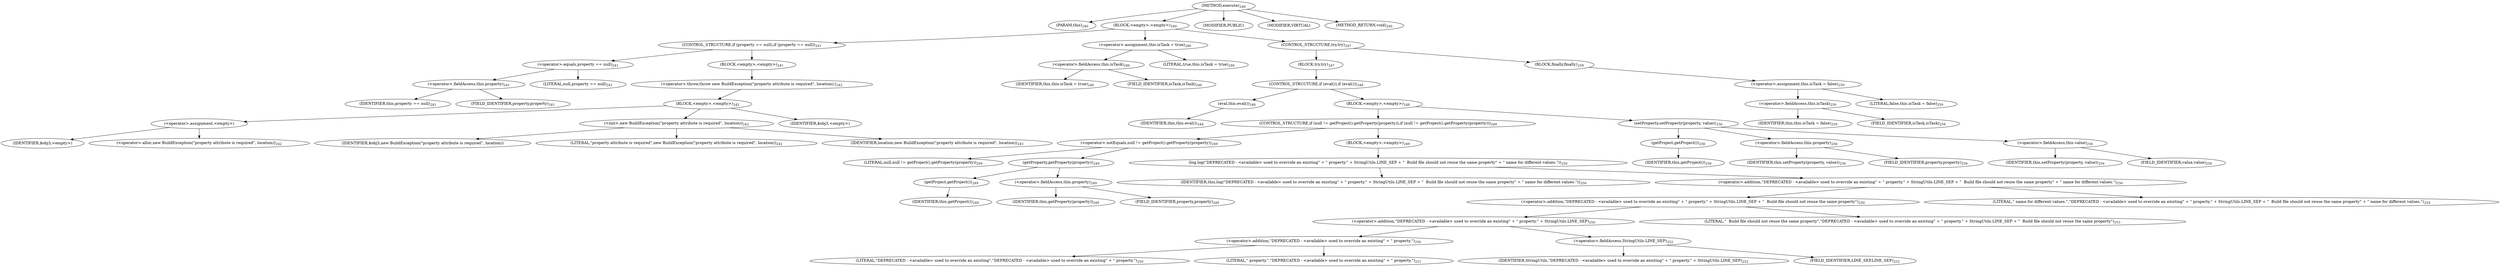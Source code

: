 digraph "execute" {  
"313" [label = <(METHOD,execute)<SUB>240</SUB>> ]
"37" [label = <(PARAM,this)<SUB>240</SUB>> ]
"314" [label = <(BLOCK,&lt;empty&gt;,&lt;empty&gt;)<SUB>240</SUB>> ]
"315" [label = <(CONTROL_STRUCTURE,if (property == null),if (property == null))<SUB>241</SUB>> ]
"316" [label = <(&lt;operator&gt;.equals,property == null)<SUB>241</SUB>> ]
"317" [label = <(&lt;operator&gt;.fieldAccess,this.property)<SUB>241</SUB>> ]
"318" [label = <(IDENTIFIER,this,property == null)<SUB>241</SUB>> ]
"319" [label = <(FIELD_IDENTIFIER,property,property)<SUB>241</SUB>> ]
"320" [label = <(LITERAL,null,property == null)<SUB>241</SUB>> ]
"321" [label = <(BLOCK,&lt;empty&gt;,&lt;empty&gt;)<SUB>241</SUB>> ]
"322" [label = <(&lt;operator&gt;.throw,throw new BuildException(&quot;property attribute is required&quot;, location);)<SUB>242</SUB>> ]
"323" [label = <(BLOCK,&lt;empty&gt;,&lt;empty&gt;)<SUB>242</SUB>> ]
"324" [label = <(&lt;operator&gt;.assignment,&lt;empty&gt;)> ]
"325" [label = <(IDENTIFIER,$obj3,&lt;empty&gt;)> ]
"326" [label = <(&lt;operator&gt;.alloc,new BuildException(&quot;property attribute is required&quot;, location))<SUB>242</SUB>> ]
"327" [label = <(&lt;init&gt;,new BuildException(&quot;property attribute is required&quot;, location))<SUB>242</SUB>> ]
"328" [label = <(IDENTIFIER,$obj3,new BuildException(&quot;property attribute is required&quot;, location))> ]
"329" [label = <(LITERAL,&quot;property attribute is required&quot;,new BuildException(&quot;property attribute is required&quot;, location))<SUB>242</SUB>> ]
"330" [label = <(IDENTIFIER,location,new BuildException(&quot;property attribute is required&quot;, location))<SUB>243</SUB>> ]
"331" [label = <(IDENTIFIER,$obj3,&lt;empty&gt;)> ]
"332" [label = <(&lt;operator&gt;.assignment,this.isTask = true)<SUB>246</SUB>> ]
"333" [label = <(&lt;operator&gt;.fieldAccess,this.isTask)<SUB>246</SUB>> ]
"334" [label = <(IDENTIFIER,this,this.isTask = true)<SUB>246</SUB>> ]
"335" [label = <(FIELD_IDENTIFIER,isTask,isTask)<SUB>246</SUB>> ]
"336" [label = <(LITERAL,true,this.isTask = true)<SUB>246</SUB>> ]
"337" [label = <(CONTROL_STRUCTURE,try,try)<SUB>247</SUB>> ]
"338" [label = <(BLOCK,try,try)<SUB>247</SUB>> ]
"339" [label = <(CONTROL_STRUCTURE,if (eval()),if (eval()))<SUB>248</SUB>> ]
"340" [label = <(eval,this.eval())<SUB>248</SUB>> ]
"36" [label = <(IDENTIFIER,this,this.eval())<SUB>248</SUB>> ]
"341" [label = <(BLOCK,&lt;empty&gt;,&lt;empty&gt;)<SUB>248</SUB>> ]
"342" [label = <(CONTROL_STRUCTURE,if (null != getProject().getProperty(property)),if (null != getProject().getProperty(property)))<SUB>249</SUB>> ]
"343" [label = <(&lt;operator&gt;.notEquals,null != getProject().getProperty(property))<SUB>249</SUB>> ]
"344" [label = <(LITERAL,null,null != getProject().getProperty(property))<SUB>249</SUB>> ]
"345" [label = <(getProperty,getProperty(property))<SUB>249</SUB>> ]
"346" [label = <(getProject,getProject())<SUB>249</SUB>> ]
"38" [label = <(IDENTIFIER,this,getProject())<SUB>249</SUB>> ]
"347" [label = <(&lt;operator&gt;.fieldAccess,this.property)<SUB>249</SUB>> ]
"348" [label = <(IDENTIFIER,this,getProperty(property))<SUB>249</SUB>> ]
"349" [label = <(FIELD_IDENTIFIER,property,property)<SUB>249</SUB>> ]
"350" [label = <(BLOCK,&lt;empty&gt;,&lt;empty&gt;)<SUB>249</SUB>> ]
"351" [label = <(log,log(&quot;DEPRECATED - &lt;available&gt; used to override an existing&quot; + &quot; property.&quot; + StringUtils.LINE_SEP + &quot;  Build file should not reuse the same property&quot; + &quot; name for different values.&quot;))<SUB>250</SUB>> ]
"39" [label = <(IDENTIFIER,this,log(&quot;DEPRECATED - &lt;available&gt; used to override an existing&quot; + &quot; property.&quot; + StringUtils.LINE_SEP + &quot;  Build file should not reuse the same property&quot; + &quot; name for different values.&quot;))<SUB>250</SUB>> ]
"352" [label = <(&lt;operator&gt;.addition,&quot;DEPRECATED - &lt;available&gt; used to override an existing&quot; + &quot; property.&quot; + StringUtils.LINE_SEP + &quot;  Build file should not reuse the same property&quot; + &quot; name for different values.&quot;)<SUB>250</SUB>> ]
"353" [label = <(&lt;operator&gt;.addition,&quot;DEPRECATED - &lt;available&gt; used to override an existing&quot; + &quot; property.&quot; + StringUtils.LINE_SEP + &quot;  Build file should not reuse the same property&quot;)<SUB>250</SUB>> ]
"354" [label = <(&lt;operator&gt;.addition,&quot;DEPRECATED - &lt;available&gt; used to override an existing&quot; + &quot; property.&quot; + StringUtils.LINE_SEP)<SUB>250</SUB>> ]
"355" [label = <(&lt;operator&gt;.addition,&quot;DEPRECATED - &lt;available&gt; used to override an existing&quot; + &quot; property.&quot;)<SUB>250</SUB>> ]
"356" [label = <(LITERAL,&quot;DEPRECATED - &lt;available&gt; used to override an existing&quot;,&quot;DEPRECATED - &lt;available&gt; used to override an existing&quot; + &quot; property.&quot;)<SUB>250</SUB>> ]
"357" [label = <(LITERAL,&quot; property.&quot;,&quot;DEPRECATED - &lt;available&gt; used to override an existing&quot; + &quot; property.&quot;)<SUB>251</SUB>> ]
"358" [label = <(&lt;operator&gt;.fieldAccess,StringUtils.LINE_SEP)<SUB>252</SUB>> ]
"359" [label = <(IDENTIFIER,StringUtils,&quot;DEPRECATED - &lt;available&gt; used to override an existing&quot; + &quot; property.&quot; + StringUtils.LINE_SEP)<SUB>252</SUB>> ]
"360" [label = <(FIELD_IDENTIFIER,LINE_SEP,LINE_SEP)<SUB>252</SUB>> ]
"361" [label = <(LITERAL,&quot;  Build file should not reuse the same property&quot;,&quot;DEPRECATED - &lt;available&gt; used to override an existing&quot; + &quot; property.&quot; + StringUtils.LINE_SEP + &quot;  Build file should not reuse the same property&quot;)<SUB>253</SUB>> ]
"362" [label = <(LITERAL,&quot; name for different values.&quot;,&quot;DEPRECATED - &lt;available&gt; used to override an existing&quot; + &quot; property.&quot; + StringUtils.LINE_SEP + &quot;  Build file should not reuse the same property&quot; + &quot; name for different values.&quot;)<SUB>254</SUB>> ]
"363" [label = <(setProperty,setProperty(property, value))<SUB>256</SUB>> ]
"364" [label = <(getProject,getProject())<SUB>256</SUB>> ]
"40" [label = <(IDENTIFIER,this,getProject())<SUB>256</SUB>> ]
"365" [label = <(&lt;operator&gt;.fieldAccess,this.property)<SUB>256</SUB>> ]
"366" [label = <(IDENTIFIER,this,setProperty(property, value))<SUB>256</SUB>> ]
"367" [label = <(FIELD_IDENTIFIER,property,property)<SUB>256</SUB>> ]
"368" [label = <(&lt;operator&gt;.fieldAccess,this.value)<SUB>256</SUB>> ]
"369" [label = <(IDENTIFIER,this,setProperty(property, value))<SUB>256</SUB>> ]
"370" [label = <(FIELD_IDENTIFIER,value,value)<SUB>256</SUB>> ]
"371" [label = <(BLOCK,finally,finally)<SUB>258</SUB>> ]
"372" [label = <(&lt;operator&gt;.assignment,this.isTask = false)<SUB>259</SUB>> ]
"373" [label = <(&lt;operator&gt;.fieldAccess,this.isTask)<SUB>259</SUB>> ]
"374" [label = <(IDENTIFIER,this,this.isTask = false)<SUB>259</SUB>> ]
"375" [label = <(FIELD_IDENTIFIER,isTask,isTask)<SUB>259</SUB>> ]
"376" [label = <(LITERAL,false,this.isTask = false)<SUB>259</SUB>> ]
"377" [label = <(MODIFIER,PUBLIC)> ]
"378" [label = <(MODIFIER,VIRTUAL)> ]
"379" [label = <(METHOD_RETURN,void)<SUB>240</SUB>> ]
  "313" -> "37" 
  "313" -> "314" 
  "313" -> "377" 
  "313" -> "378" 
  "313" -> "379" 
  "314" -> "315" 
  "314" -> "332" 
  "314" -> "337" 
  "315" -> "316" 
  "315" -> "321" 
  "316" -> "317" 
  "316" -> "320" 
  "317" -> "318" 
  "317" -> "319" 
  "321" -> "322" 
  "322" -> "323" 
  "323" -> "324" 
  "323" -> "327" 
  "323" -> "331" 
  "324" -> "325" 
  "324" -> "326" 
  "327" -> "328" 
  "327" -> "329" 
  "327" -> "330" 
  "332" -> "333" 
  "332" -> "336" 
  "333" -> "334" 
  "333" -> "335" 
  "337" -> "338" 
  "337" -> "371" 
  "338" -> "339" 
  "339" -> "340" 
  "339" -> "341" 
  "340" -> "36" 
  "341" -> "342" 
  "341" -> "363" 
  "342" -> "343" 
  "342" -> "350" 
  "343" -> "344" 
  "343" -> "345" 
  "345" -> "346" 
  "345" -> "347" 
  "346" -> "38" 
  "347" -> "348" 
  "347" -> "349" 
  "350" -> "351" 
  "351" -> "39" 
  "351" -> "352" 
  "352" -> "353" 
  "352" -> "362" 
  "353" -> "354" 
  "353" -> "361" 
  "354" -> "355" 
  "354" -> "358" 
  "355" -> "356" 
  "355" -> "357" 
  "358" -> "359" 
  "358" -> "360" 
  "363" -> "364" 
  "363" -> "365" 
  "363" -> "368" 
  "364" -> "40" 
  "365" -> "366" 
  "365" -> "367" 
  "368" -> "369" 
  "368" -> "370" 
  "371" -> "372" 
  "372" -> "373" 
  "372" -> "376" 
  "373" -> "374" 
  "373" -> "375" 
}

